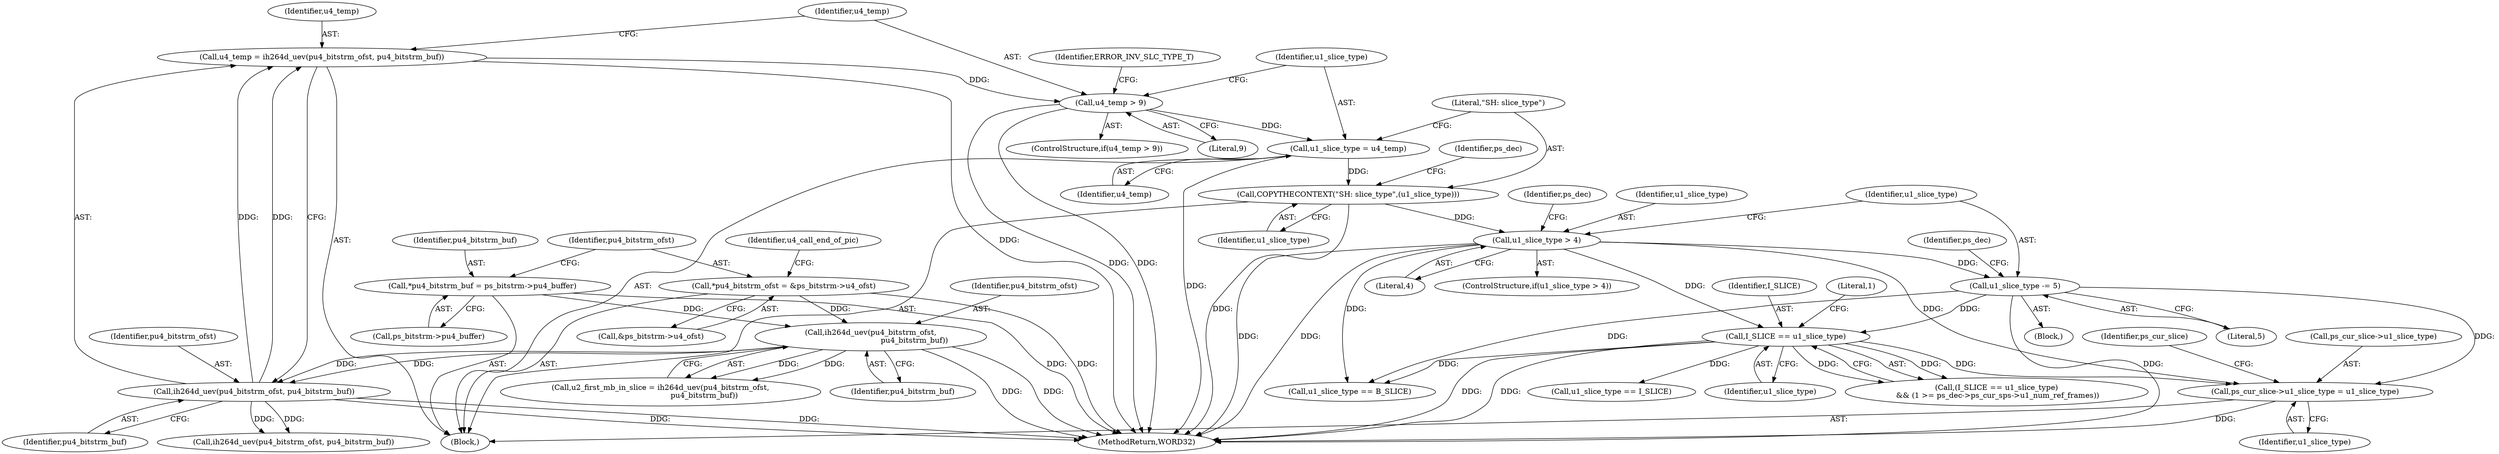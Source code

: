 digraph "0_Android_494561291a503840f385fbcd11d9bc5f4dc502b8_2@pointer" {
"1001522" [label="(Call,ps_cur_slice->u1_slice_type = u1_slice_type)"];
"1000341" [label="(Call,I_SLICE == u1_slice_type)"];
"1000292" [label="(Call,u1_slice_type > 4)"];
"1000283" [label="(Call,COPYTHECONTEXT(\"SH: slice_type\",(u1_slice_type)))"];
"1000280" [label="(Call,u1_slice_type = u4_temp)"];
"1000275" [label="(Call,u4_temp > 9)"];
"1000269" [label="(Call,u4_temp = ih264d_uev(pu4_bitstrm_ofst, pu4_bitstrm_buf))"];
"1000271" [label="(Call,ih264d_uev(pu4_bitstrm_ofst, pu4_bitstrm_buf))"];
"1000231" [label="(Call,ih264d_uev(pu4_bitstrm_ofst,\n                                     pu4_bitstrm_buf))"];
"1000203" [label="(Call,*pu4_bitstrm_ofst = &ps_bitstrm->u4_ofst)"];
"1000197" [label="(Call,*pu4_bitstrm_buf = ps_bitstrm->pu4_buffer)"];
"1000296" [label="(Call,u1_slice_type -= 5)"];
"1000160" [label="(Block,)"];
"1000198" [label="(Identifier,pu4_bitstrm_buf)"];
"1000274" [label="(ControlStructure,if(u4_temp > 9))"];
"1000340" [label="(Call,(I_SLICE == u1_slice_type)\n && (1 >= ps_dec->ps_cur_sps->u1_num_ref_frames))"];
"1000197" [label="(Call,*pu4_bitstrm_buf = ps_bitstrm->pu4_buffer)"];
"1000288" [label="(Identifier,ps_dec)"];
"1000342" [label="(Identifier,I_SLICE)"];
"1000269" [label="(Call,u4_temp = ih264d_uev(pu4_bitstrm_ofst, pu4_bitstrm_buf))"];
"1000273" [label="(Identifier,pu4_bitstrm_buf)"];
"1000272" [label="(Identifier,pu4_bitstrm_ofst)"];
"1000231" [label="(Call,ih264d_uev(pu4_bitstrm_ofst,\n                                     pu4_bitstrm_buf))"];
"1000295" [label="(Block,)"];
"1000294" [label="(Literal,4)"];
"1000279" [label="(Identifier,ERROR_INV_SLC_TYPE_T)"];
"1002443" [label="(Call,u1_slice_type == I_SLICE)"];
"1000280" [label="(Call,u1_slice_type = u4_temp)"];
"1000277" [label="(Literal,9)"];
"1000271" [label="(Call,ih264d_uev(pu4_bitstrm_ofst, pu4_bitstrm_buf))"];
"1000232" [label="(Identifier,pu4_bitstrm_ofst)"];
"1000204" [label="(Identifier,pu4_bitstrm_ofst)"];
"1000199" [label="(Call,ps_bitstrm->pu4_buffer)"];
"1001526" [label="(Identifier,u1_slice_type)"];
"1000297" [label="(Identifier,u1_slice_type)"];
"1000203" [label="(Call,*pu4_bitstrm_ofst = &ps_bitstrm->u4_ofst)"];
"1000296" [label="(Call,u1_slice_type -= 5)"];
"1000229" [label="(Call,u2_first_mb_in_slice = ih264d_uev(pu4_bitstrm_ofst,\n                                     pu4_bitstrm_buf))"];
"1000291" [label="(ControlStructure,if(u1_slice_type > 4))"];
"1000292" [label="(Call,u1_slice_type > 4)"];
"1000275" [label="(Call,u4_temp > 9)"];
"1000281" [label="(Identifier,u1_slice_type)"];
"1000283" [label="(Call,COPYTHECONTEXT(\"SH: slice_type\",(u1_slice_type)))"];
"1000345" [label="(Literal,1)"];
"1000205" [label="(Call,&ps_bitstrm->u4_ofst)"];
"1000412" [label="(Call,ih264d_uev(pu4_bitstrm_ofst, pu4_bitstrm_buf))"];
"1000282" [label="(Identifier,u4_temp)"];
"1000310" [label="(Identifier,ps_dec)"];
"1000270" [label="(Identifier,u4_temp)"];
"1000341" [label="(Call,I_SLICE == u1_slice_type)"];
"1000301" [label="(Identifier,ps_dec)"];
"1000233" [label="(Identifier,pu4_bitstrm_buf)"];
"1002619" [label="(MethodReturn,WORD32)"];
"1001523" [label="(Call,ps_cur_slice->u1_slice_type)"];
"1000284" [label="(Literal,\"SH: slice_type\")"];
"1000220" [label="(Identifier,u4_call_end_of_pic)"];
"1000343" [label="(Identifier,u1_slice_type)"];
"1001529" [label="(Identifier,ps_cur_slice)"];
"1001522" [label="(Call,ps_cur_slice->u1_slice_type = u1_slice_type)"];
"1001572" [label="(Call,u1_slice_type == B_SLICE)"];
"1000285" [label="(Identifier,u1_slice_type)"];
"1000276" [label="(Identifier,u4_temp)"];
"1000298" [label="(Literal,5)"];
"1000293" [label="(Identifier,u1_slice_type)"];
"1001522" -> "1000160"  [label="AST: "];
"1001522" -> "1001526"  [label="CFG: "];
"1001523" -> "1001522"  [label="AST: "];
"1001526" -> "1001522"  [label="AST: "];
"1001529" -> "1001522"  [label="CFG: "];
"1001522" -> "1002619"  [label="DDG: "];
"1000341" -> "1001522"  [label="DDG: "];
"1000292" -> "1001522"  [label="DDG: "];
"1000296" -> "1001522"  [label="DDG: "];
"1000341" -> "1000340"  [label="AST: "];
"1000341" -> "1000343"  [label="CFG: "];
"1000342" -> "1000341"  [label="AST: "];
"1000343" -> "1000341"  [label="AST: "];
"1000345" -> "1000341"  [label="CFG: "];
"1000340" -> "1000341"  [label="CFG: "];
"1000341" -> "1002619"  [label="DDG: "];
"1000341" -> "1002619"  [label="DDG: "];
"1000341" -> "1000340"  [label="DDG: "];
"1000341" -> "1000340"  [label="DDG: "];
"1000292" -> "1000341"  [label="DDG: "];
"1000296" -> "1000341"  [label="DDG: "];
"1000341" -> "1001572"  [label="DDG: "];
"1000341" -> "1002443"  [label="DDG: "];
"1000292" -> "1000291"  [label="AST: "];
"1000292" -> "1000294"  [label="CFG: "];
"1000293" -> "1000292"  [label="AST: "];
"1000294" -> "1000292"  [label="AST: "];
"1000297" -> "1000292"  [label="CFG: "];
"1000310" -> "1000292"  [label="CFG: "];
"1000292" -> "1002619"  [label="DDG: "];
"1000292" -> "1002619"  [label="DDG: "];
"1000283" -> "1000292"  [label="DDG: "];
"1000292" -> "1000296"  [label="DDG: "];
"1000292" -> "1001572"  [label="DDG: "];
"1000283" -> "1000160"  [label="AST: "];
"1000283" -> "1000285"  [label="CFG: "];
"1000284" -> "1000283"  [label="AST: "];
"1000285" -> "1000283"  [label="AST: "];
"1000288" -> "1000283"  [label="CFG: "];
"1000283" -> "1002619"  [label="DDG: "];
"1000280" -> "1000283"  [label="DDG: "];
"1000280" -> "1000160"  [label="AST: "];
"1000280" -> "1000282"  [label="CFG: "];
"1000281" -> "1000280"  [label="AST: "];
"1000282" -> "1000280"  [label="AST: "];
"1000284" -> "1000280"  [label="CFG: "];
"1000280" -> "1002619"  [label="DDG: "];
"1000275" -> "1000280"  [label="DDG: "];
"1000275" -> "1000274"  [label="AST: "];
"1000275" -> "1000277"  [label="CFG: "];
"1000276" -> "1000275"  [label="AST: "];
"1000277" -> "1000275"  [label="AST: "];
"1000279" -> "1000275"  [label="CFG: "];
"1000281" -> "1000275"  [label="CFG: "];
"1000275" -> "1002619"  [label="DDG: "];
"1000275" -> "1002619"  [label="DDG: "];
"1000269" -> "1000275"  [label="DDG: "];
"1000269" -> "1000160"  [label="AST: "];
"1000269" -> "1000271"  [label="CFG: "];
"1000270" -> "1000269"  [label="AST: "];
"1000271" -> "1000269"  [label="AST: "];
"1000276" -> "1000269"  [label="CFG: "];
"1000269" -> "1002619"  [label="DDG: "];
"1000271" -> "1000269"  [label="DDG: "];
"1000271" -> "1000269"  [label="DDG: "];
"1000271" -> "1000273"  [label="CFG: "];
"1000272" -> "1000271"  [label="AST: "];
"1000273" -> "1000271"  [label="AST: "];
"1000271" -> "1002619"  [label="DDG: "];
"1000271" -> "1002619"  [label="DDG: "];
"1000231" -> "1000271"  [label="DDG: "];
"1000231" -> "1000271"  [label="DDG: "];
"1000271" -> "1000412"  [label="DDG: "];
"1000271" -> "1000412"  [label="DDG: "];
"1000231" -> "1000229"  [label="AST: "];
"1000231" -> "1000233"  [label="CFG: "];
"1000232" -> "1000231"  [label="AST: "];
"1000233" -> "1000231"  [label="AST: "];
"1000229" -> "1000231"  [label="CFG: "];
"1000231" -> "1002619"  [label="DDG: "];
"1000231" -> "1002619"  [label="DDG: "];
"1000231" -> "1000229"  [label="DDG: "];
"1000231" -> "1000229"  [label="DDG: "];
"1000203" -> "1000231"  [label="DDG: "];
"1000197" -> "1000231"  [label="DDG: "];
"1000203" -> "1000160"  [label="AST: "];
"1000203" -> "1000205"  [label="CFG: "];
"1000204" -> "1000203"  [label="AST: "];
"1000205" -> "1000203"  [label="AST: "];
"1000220" -> "1000203"  [label="CFG: "];
"1000203" -> "1002619"  [label="DDG: "];
"1000197" -> "1000160"  [label="AST: "];
"1000197" -> "1000199"  [label="CFG: "];
"1000198" -> "1000197"  [label="AST: "];
"1000199" -> "1000197"  [label="AST: "];
"1000204" -> "1000197"  [label="CFG: "];
"1000197" -> "1002619"  [label="DDG: "];
"1000296" -> "1000295"  [label="AST: "];
"1000296" -> "1000298"  [label="CFG: "];
"1000297" -> "1000296"  [label="AST: "];
"1000298" -> "1000296"  [label="AST: "];
"1000301" -> "1000296"  [label="CFG: "];
"1000296" -> "1002619"  [label="DDG: "];
"1000296" -> "1001572"  [label="DDG: "];
}

